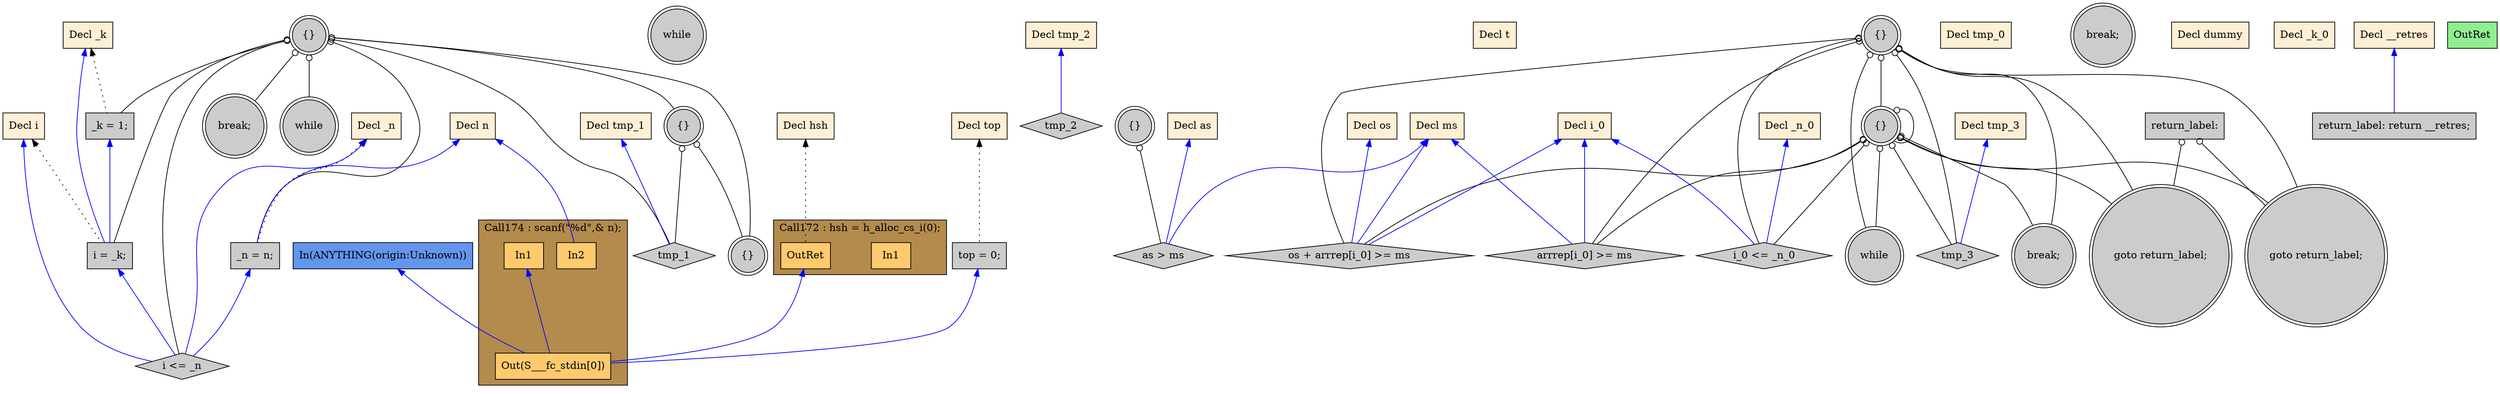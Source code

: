 digraph G {
  rankdir=TB;
  node [style="filled", ];
  64 [label="In2", fillcolor="#FFCA6E", shape=box, ];
  65 [label="Out(S___fc_stdin[0])", fillcolor="#FFCA6E", shape=box, ];
  66 [label="{}", fillcolor="#CCCCCC", shape=doublecircle, ];
  67 [label="_k = 1;", fillcolor="#CCCCCC", shape=box, ];
  68 [label="_n = n;", fillcolor="#CCCCCC", shape=box, ];
  69 [label="i = _k;", fillcolor="#CCCCCC", shape=box, ];
  70 [label="while", fillcolor="#CCCCCC", shape=doublecircle, ];
  71 [label="i <= _n", fillcolor="#CCCCCC", shape=diamond, ];
  39 [label="Decl hsh", fillcolor="#FFEFD5", shape=box, ];
  72 [label="{}", fillcolor="#CCCCCC", shape=doublecircle, ];
  40 [label="Decl top", fillcolor="#FFEFD5", shape=box, ];
  73 [label="tmp_1", fillcolor="#CCCCCC", shape=diamond, ];
  41 [label="Decl n", fillcolor="#FFEFD5", shape=box, ];
  74 [label="{}", fillcolor="#CCCCCC", shape=doublecircle, ];
  42 [label="Decl _k", fillcolor="#FFEFD5", shape=box, ];
  75 [label="break;", fillcolor="#CCCCCC", shape=doublecircle, ];
  43 [label="Decl _n", fillcolor="#FFEFD5", shape=box, ];
  76 [label="while", fillcolor="#CCCCCC", shape=doublecircle, ];
  44 [label="Decl i", fillcolor="#FFEFD5", shape=box, ];
  77 [label="tmp_2", fillcolor="#CCCCCC", shape=diamond, ];
  45 [label="Decl t", fillcolor="#FFEFD5", shape=box, ];
  78 [label="{}", fillcolor="#CCCCCC", shape=doublecircle, ];
  46 [label="Decl tmp_0", fillcolor="#FFEFD5", shape=box, ];
  79 [label="as > ms", fillcolor="#CCCCCC", shape=diamond, ];
  47 [label="Decl tmp_1", fillcolor="#FFEFD5", shape=box, ];
  80 [label="break;", fillcolor="#CCCCCC", shape=doublecircle, ];
  48 [label="Decl ms", fillcolor="#FFEFD5", shape=box, ];
  81 [label="{}", fillcolor="#CCCCCC", shape=doublecircle, ];
  49 [label="Decl as", fillcolor="#FFEFD5", shape=box, ];
  82 [label="while", fillcolor="#CCCCCC", shape=doublecircle, ];
  50 [label="Decl dummy", fillcolor="#FFEFD5", shape=box, ];
  83 [label="i_0 <= _n_0", fillcolor="#CCCCCC", shape=diamond, ];
  51 [label="Decl tmp_2", fillcolor="#FFEFD5", shape=box, ];
  84 [label="{}", fillcolor="#CCCCCC", shape=doublecircle, ];
  52 [label="Decl _k_0", fillcolor="#FFEFD5", shape=box, ];
  85 [label="tmp_3", fillcolor="#CCCCCC", shape=diamond, ];
  53 [label="Decl _n_0", fillcolor="#FFEFD5", shape=box, ];
  86 [label="os + arrrep[i_0] >= ms", fillcolor="#CCCCCC", shape=diamond, ];
  54 [label="Decl i_0", fillcolor="#FFEFD5", shape=box, ];
  87 [label="arrrep[i_0] >= ms", fillcolor="#CCCCCC", shape=diamond, ];
  55 [label="Decl os", fillcolor="#FFEFD5", shape=box, ];
  88 [label="break;", fillcolor="#CCCCCC", shape=doublecircle, ];
  56 [label="Decl tmp_3", fillcolor="#FFEFD5", shape=box, ];
  89 [label="goto return_label;", fillcolor="#CCCCCC", shape=doublecircle, ];
  57 [label="Decl __retres", fillcolor="#FFEFD5", shape=box, ];
  90 [label="return_label:", fillcolor="#CCCCCC", shape=box, ];
  91 [label="goto return_label;", fillcolor="#CCCCCC", shape=doublecircle, ];
  59 [label="In1", fillcolor="#FFCA6E", shape=box, ];
  92 [label="return_label: return __retres;", fillcolor="#CCCCCC", shape=box, ];
  60 [label="OutRet", fillcolor="#FFCA6E", shape=box, ];
  93 [label="OutRet", fillcolor="#90EE90", shape=box, ];
  61 [label="top = 0;", fillcolor="#CCCCCC", shape=box, ];
  94 [label="In(ANYTHING(origin:Unknown))", fillcolor="#6495ED", shape=box, ];
  63 [label="In1", fillcolor="#FFCA6E", shape=box, ];
  
  subgraph cluster_Call172 { label="Call172 : hsh = h_alloc_cs_i(0);";
                             fillcolor="#B38B4D"; style="filled"; 60;59;
     };
  subgraph cluster_Call174 { label="Call174 : scanf(\"%d\",& n);";
                             fillcolor="#B38B4D"; style="filled"; 63;65;64;
     };
  
  edge [dir=back, ];
  41 -> 64 [color="#0000FF", ];
  60 -> 65 [color="#0000FF", ];
  61 -> 65 [color="#0000FF", ];
  63 -> 65 [color="#0000FF", ];
  94 -> 65 [color="#0000FF", ];
  42 -> 67 [color="#000000", style="dotted", ];
  66 -> 67 [color="#000000", arrowtail=odot, ];
  41 -> 68 [color="#0000FF", ];
  43 -> 68 [color="#000000", style="dotted", ];
  66 -> 68 [color="#000000", arrowtail=odot, ];
  42 -> 69 [color="#0000FF", ];
  44 -> 69 [color="#000000", style="dotted", ];
  66 -> 69 [color="#000000", arrowtail=odot, ];
  67 -> 69 [color="#0000FF", ];
  66 -> 70 [color="#000000", arrowtail=odot, ];
  43 -> 71 [color="#0000FF", ];
  44 -> 71 [color="#0000FF", ];
  66 -> 71 [color="#000000", arrowtail=odot, ];
  68 -> 71 [color="#0000FF", ];
  69 -> 71 [color="#0000FF", ];
  66 -> 72 [color="#000000", arrowtail=odot, ];
  47 -> 73 [color="#0000FF", ];
  66 -> 73 [color="#000000", arrowtail=odot, ];
  72 -> 73 [color="#000000", arrowtail=odot, ];
  66 -> 74 [color="#000000", arrowtail=odot, ];
  72 -> 74 [color="#000000", arrowtail=odot, ];
  66 -> 75 [color="#000000", arrowtail=odot, ];
  51 -> 77 [color="#0000FF", ];
  48 -> 79 [color="#0000FF", ];
  49 -> 79 [color="#0000FF", ];
  78 -> 79 [color="#000000", arrowtail=odot, ];
  81 -> 82 [color="#000000", arrowtail=odot, ];
  84 -> 82 [color="#000000", arrowtail=odot, ];
  53 -> 83 [color="#0000FF", ];
  54 -> 83 [color="#0000FF", ];
  81 -> 83 [color="#000000", arrowtail=odot, ];
  84 -> 83 [color="#000000", arrowtail=odot, ];
  81 -> 84 [color="#000000", arrowtail=odot, ];
  84 -> 84 [color="#000000", arrowtail=odot, ];
  56 -> 85 [color="#0000FF", ];
  81 -> 85 [color="#000000", arrowtail=odot, ];
  84 -> 85 [color="#000000", arrowtail=odot, ];
  48 -> 86 [color="#0000FF", ];
  54 -> 86 [color="#0000FF", ];
  55 -> 86 [color="#0000FF", ];
  81 -> 86 [color="#000000", arrowtail=odot, ];
  84 -> 86 [color="#000000", arrowtail=odot, ];
  48 -> 87 [color="#0000FF", ];
  54 -> 87 [color="#0000FF", ];
  81 -> 87 [color="#000000", arrowtail=odot, ];
  84 -> 87 [color="#000000", arrowtail=odot, ];
  81 -> 88 [color="#000000", arrowtail=odot, ];
  84 -> 88 [color="#000000", arrowtail=odot, ];
  81 -> 89 [color="#000000", arrowtail=odot, ];
  84 -> 89 [color="#000000", arrowtail=odot, ];
  90 -> 89 [color="#000000", arrowtail=odot, ];
  81 -> 91 [color="#000000", arrowtail=odot, ];
  84 -> 91 [color="#000000", arrowtail=odot, ];
  90 -> 91 [color="#000000", arrowtail=odot, ];
  57 -> 92 [color="#0000FF", ];
  39 -> 60 [color="#000000", style="dotted", ];
  40 -> 61 [color="#000000", style="dotted", ];
  
  }
